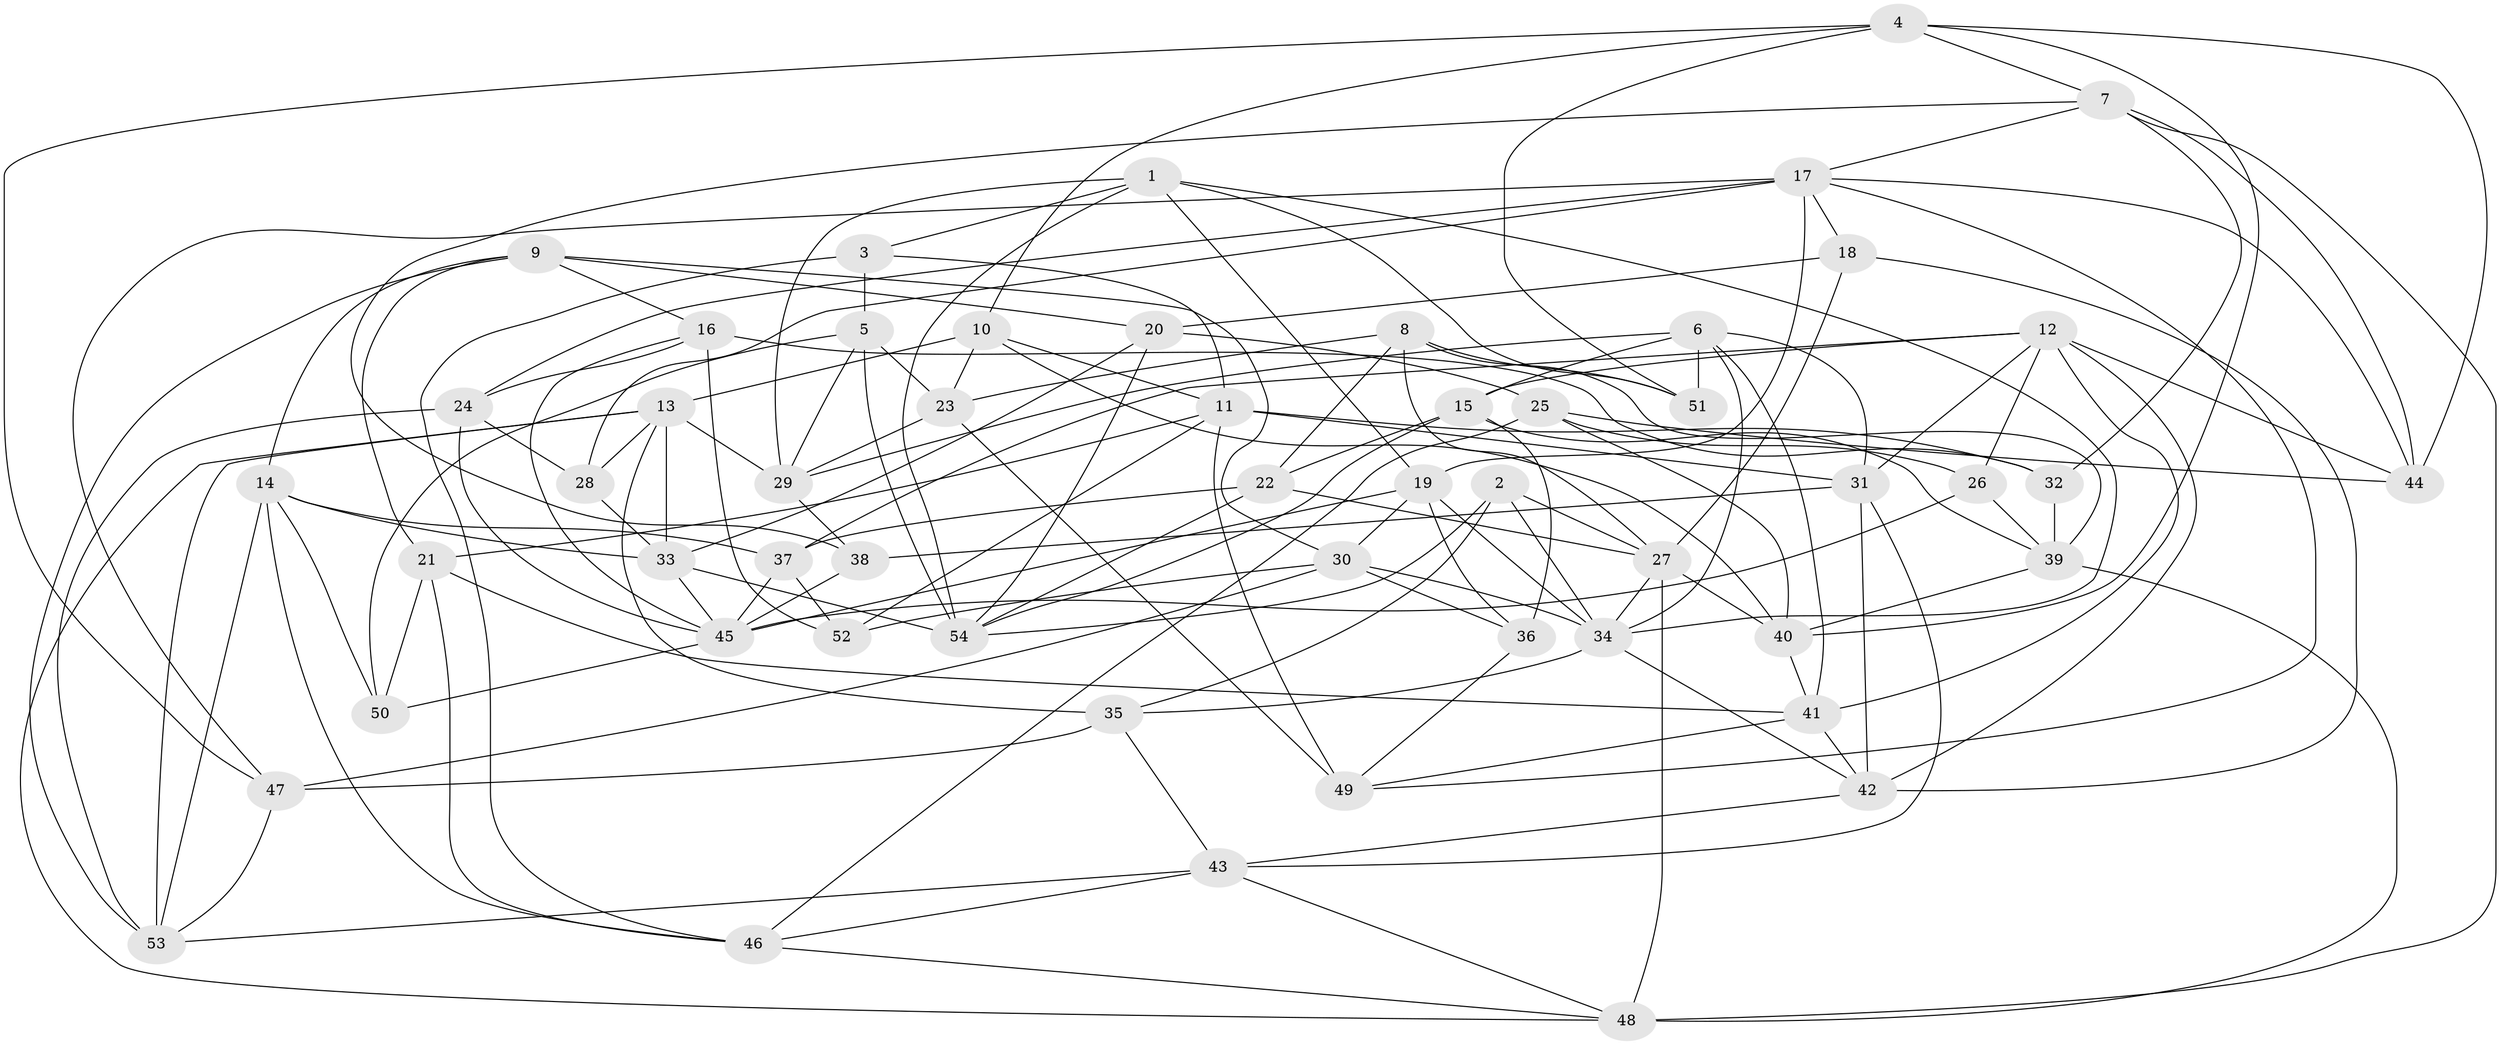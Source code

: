 // original degree distribution, {4: 1.0}
// Generated by graph-tools (version 1.1) at 2025/03/03/09/25 03:03:04]
// undirected, 54 vertices, 149 edges
graph export_dot {
graph [start="1"]
  node [color=gray90,style=filled];
  1;
  2;
  3;
  4;
  5;
  6;
  7;
  8;
  9;
  10;
  11;
  12;
  13;
  14;
  15;
  16;
  17;
  18;
  19;
  20;
  21;
  22;
  23;
  24;
  25;
  26;
  27;
  28;
  29;
  30;
  31;
  32;
  33;
  34;
  35;
  36;
  37;
  38;
  39;
  40;
  41;
  42;
  43;
  44;
  45;
  46;
  47;
  48;
  49;
  50;
  51;
  52;
  53;
  54;
  1 -- 3 [weight=1.0];
  1 -- 19 [weight=1.0];
  1 -- 29 [weight=1.0];
  1 -- 34 [weight=1.0];
  1 -- 51 [weight=1.0];
  1 -- 54 [weight=1.0];
  2 -- 27 [weight=1.0];
  2 -- 34 [weight=1.0];
  2 -- 35 [weight=1.0];
  2 -- 54 [weight=1.0];
  3 -- 5 [weight=1.0];
  3 -- 11 [weight=1.0];
  3 -- 46 [weight=1.0];
  4 -- 7 [weight=1.0];
  4 -- 10 [weight=1.0];
  4 -- 40 [weight=1.0];
  4 -- 44 [weight=1.0];
  4 -- 47 [weight=1.0];
  4 -- 51 [weight=1.0];
  5 -- 23 [weight=1.0];
  5 -- 29 [weight=1.0];
  5 -- 50 [weight=1.0];
  5 -- 54 [weight=2.0];
  6 -- 15 [weight=1.0];
  6 -- 29 [weight=1.0];
  6 -- 31 [weight=1.0];
  6 -- 34 [weight=1.0];
  6 -- 41 [weight=1.0];
  6 -- 51 [weight=1.0];
  7 -- 17 [weight=1.0];
  7 -- 32 [weight=1.0];
  7 -- 38 [weight=1.0];
  7 -- 44 [weight=1.0];
  7 -- 48 [weight=1.0];
  8 -- 22 [weight=1.0];
  8 -- 23 [weight=1.0];
  8 -- 27 [weight=2.0];
  8 -- 39 [weight=1.0];
  8 -- 51 [weight=1.0];
  9 -- 14 [weight=1.0];
  9 -- 16 [weight=1.0];
  9 -- 20 [weight=1.0];
  9 -- 21 [weight=1.0];
  9 -- 30 [weight=1.0];
  9 -- 53 [weight=1.0];
  10 -- 11 [weight=1.0];
  10 -- 13 [weight=2.0];
  10 -- 23 [weight=1.0];
  10 -- 40 [weight=1.0];
  11 -- 21 [weight=2.0];
  11 -- 31 [weight=1.0];
  11 -- 32 [weight=1.0];
  11 -- 49 [weight=1.0];
  11 -- 52 [weight=1.0];
  12 -- 15 [weight=1.0];
  12 -- 26 [weight=1.0];
  12 -- 31 [weight=1.0];
  12 -- 37 [weight=1.0];
  12 -- 41 [weight=1.0];
  12 -- 42 [weight=1.0];
  12 -- 44 [weight=2.0];
  13 -- 28 [weight=1.0];
  13 -- 29 [weight=1.0];
  13 -- 33 [weight=1.0];
  13 -- 35 [weight=1.0];
  13 -- 48 [weight=1.0];
  13 -- 53 [weight=1.0];
  14 -- 33 [weight=1.0];
  14 -- 37 [weight=1.0];
  14 -- 46 [weight=1.0];
  14 -- 50 [weight=1.0];
  14 -- 53 [weight=1.0];
  15 -- 22 [weight=1.0];
  15 -- 36 [weight=1.0];
  15 -- 39 [weight=1.0];
  15 -- 54 [weight=1.0];
  16 -- 24 [weight=2.0];
  16 -- 32 [weight=1.0];
  16 -- 45 [weight=1.0];
  16 -- 52 [weight=1.0];
  17 -- 18 [weight=1.0];
  17 -- 19 [weight=1.0];
  17 -- 24 [weight=1.0];
  17 -- 28 [weight=1.0];
  17 -- 44 [weight=1.0];
  17 -- 47 [weight=1.0];
  17 -- 49 [weight=1.0];
  18 -- 20 [weight=1.0];
  18 -- 27 [weight=1.0];
  18 -- 42 [weight=1.0];
  19 -- 30 [weight=1.0];
  19 -- 34 [weight=1.0];
  19 -- 36 [weight=1.0];
  19 -- 45 [weight=1.0];
  20 -- 25 [weight=2.0];
  20 -- 33 [weight=1.0];
  20 -- 54 [weight=1.0];
  21 -- 41 [weight=1.0];
  21 -- 46 [weight=1.0];
  21 -- 50 [weight=1.0];
  22 -- 27 [weight=1.0];
  22 -- 37 [weight=2.0];
  22 -- 54 [weight=1.0];
  23 -- 29 [weight=1.0];
  23 -- 49 [weight=2.0];
  24 -- 28 [weight=1.0];
  24 -- 45 [weight=1.0];
  24 -- 53 [weight=1.0];
  25 -- 26 [weight=1.0];
  25 -- 40 [weight=1.0];
  25 -- 44 [weight=1.0];
  25 -- 46 [weight=1.0];
  26 -- 39 [weight=1.0];
  26 -- 45 [weight=1.0];
  27 -- 34 [weight=1.0];
  27 -- 40 [weight=1.0];
  27 -- 48 [weight=1.0];
  28 -- 33 [weight=1.0];
  29 -- 38 [weight=1.0];
  30 -- 34 [weight=1.0];
  30 -- 36 [weight=1.0];
  30 -- 47 [weight=1.0];
  30 -- 52 [weight=1.0];
  31 -- 38 [weight=1.0];
  31 -- 42 [weight=1.0];
  31 -- 43 [weight=1.0];
  32 -- 39 [weight=1.0];
  33 -- 45 [weight=1.0];
  33 -- 54 [weight=1.0];
  34 -- 35 [weight=1.0];
  34 -- 42 [weight=1.0];
  35 -- 43 [weight=1.0];
  35 -- 47 [weight=2.0];
  36 -- 49 [weight=1.0];
  37 -- 45 [weight=1.0];
  37 -- 52 [weight=1.0];
  38 -- 45 [weight=1.0];
  39 -- 40 [weight=1.0];
  39 -- 48 [weight=1.0];
  40 -- 41 [weight=1.0];
  41 -- 42 [weight=1.0];
  41 -- 49 [weight=1.0];
  42 -- 43 [weight=1.0];
  43 -- 46 [weight=1.0];
  43 -- 48 [weight=1.0];
  43 -- 53 [weight=1.0];
  45 -- 50 [weight=1.0];
  46 -- 48 [weight=1.0];
  47 -- 53 [weight=1.0];
}
